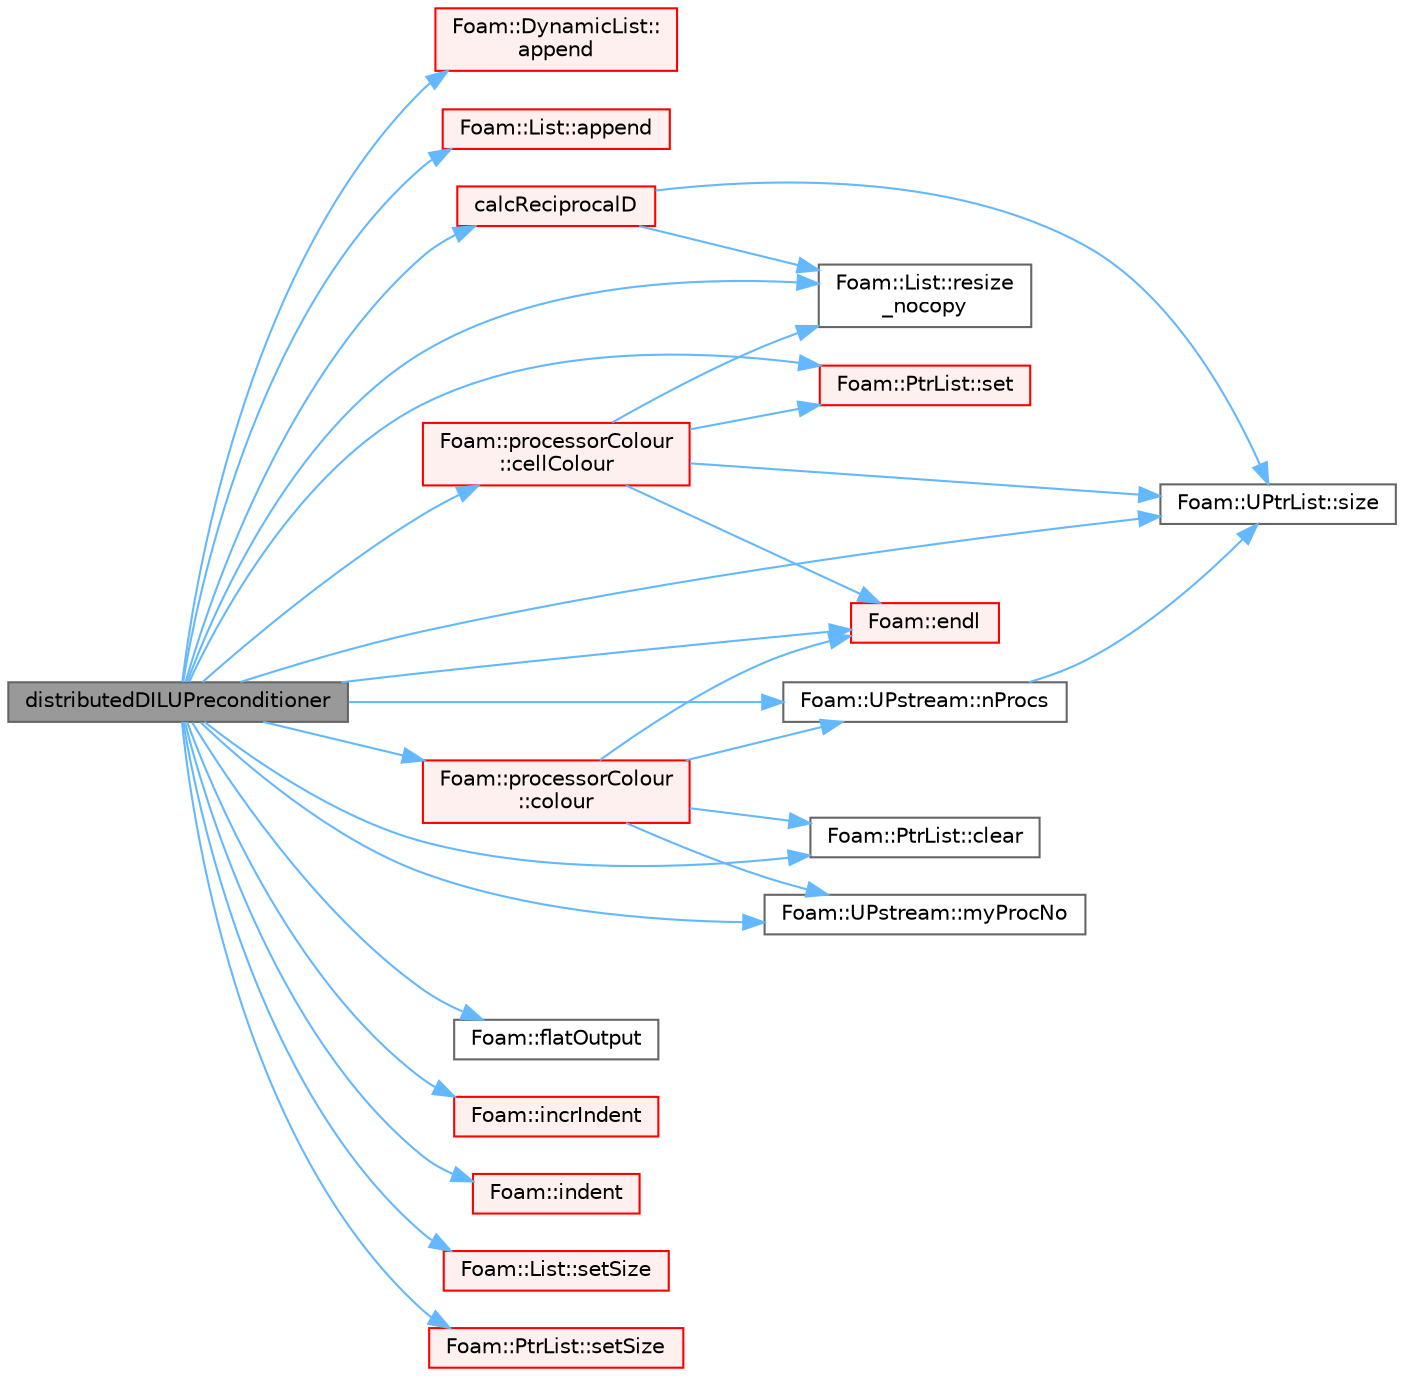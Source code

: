 digraph "distributedDILUPreconditioner"
{
 // LATEX_PDF_SIZE
  bgcolor="transparent";
  edge [fontname=Helvetica,fontsize=10,labelfontname=Helvetica,labelfontsize=10];
  node [fontname=Helvetica,fontsize=10,shape=box,height=0.2,width=0.4];
  rankdir="LR";
  Node1 [id="Node000001",label="distributedDILUPreconditioner",height=0.2,width=0.4,color="gray40", fillcolor="grey60", style="filled", fontcolor="black",tooltip=" "];
  Node1 -> Node2 [id="edge1_Node000001_Node000002",color="steelblue1",style="solid",tooltip=" "];
  Node2 [id="Node000002",label="Foam::DynamicList::\lappend",height=0.2,width=0.4,color="red", fillcolor="#FFF0F0", style="filled",URL="$classFoam_1_1DynamicList.html#a60154ba249e76de3c6733f629b579898",tooltip=" "];
  Node1 -> Node6 [id="edge2_Node000001_Node000006",color="steelblue1",style="solid",tooltip=" "];
  Node6 [id="Node000006",label="Foam::List::append",height=0.2,width=0.4,color="red", fillcolor="#FFF0F0", style="filled",URL="$classFoam_1_1List.html#a60154ba249e76de3c6733f629b579898",tooltip=" "];
  Node1 -> Node8 [id="edge3_Node000001_Node000008",color="steelblue1",style="solid",tooltip=" "];
  Node8 [id="Node000008",label="calcReciprocalD",height=0.2,width=0.4,color="red", fillcolor="#FFF0F0", style="filled",URL="$classFoam_1_1distributedDILUPreconditioner.html#adb8eaabab2cf7e54e4809d6b7c585a6c",tooltip=" "];
  Node8 -> Node13 [id="edge4_Node000008_Node000013",color="steelblue1",style="solid",tooltip=" "];
  Node13 [id="Node000013",label="Foam::List::resize\l_nocopy",height=0.2,width=0.4,color="grey40", fillcolor="white", style="filled",URL="$classFoam_1_1List.html#a241a477af704b68387136c0b94b43405",tooltip=" "];
  Node8 -> Node14 [id="edge5_Node000008_Node000014",color="steelblue1",style="solid",tooltip=" "];
  Node14 [id="Node000014",label="Foam::UPtrList::size",height=0.2,width=0.4,color="grey40", fillcolor="white", style="filled",URL="$classFoam_1_1UPtrList.html#a95603446b248fe1ecf5dc59bcc2eaff0",tooltip=" "];
  Node1 -> Node17 [id="edge6_Node000001_Node000017",color="steelblue1",style="solid",tooltip=" "];
  Node17 [id="Node000017",label="Foam::processorColour\l::cellColour",height=0.2,width=0.4,color="red", fillcolor="#FFF0F0", style="filled",URL="$classFoam_1_1processorColour.html#aa29a10eb956fe5d4f5f9802b07e57dbc",tooltip=" "];
  Node17 -> Node22 [id="edge7_Node000017_Node000022",color="steelblue1",style="solid",tooltip=" "];
  Node22 [id="Node000022",label="Foam::endl",height=0.2,width=0.4,color="red", fillcolor="#FFF0F0", style="filled",URL="$namespaceFoam.html#a7d5eca45a323264dc5fe811500ebda47",tooltip=" "];
  Node17 -> Node13 [id="edge8_Node000017_Node000013",color="steelblue1",style="solid",tooltip=" "];
  Node17 -> Node28 [id="edge9_Node000017_Node000028",color="steelblue1",style="solid",tooltip=" "];
  Node28 [id="Node000028",label="Foam::PtrList::set",height=0.2,width=0.4,color="red", fillcolor="#FFF0F0", style="filled",URL="$classFoam_1_1PtrList.html#a0e0a32f842b05e1d69f10292dc27198a",tooltip=" "];
  Node17 -> Node14 [id="edge10_Node000017_Node000014",color="steelblue1",style="solid",tooltip=" "];
  Node1 -> Node31 [id="edge11_Node000001_Node000031",color="steelblue1",style="solid",tooltip=" "];
  Node31 [id="Node000031",label="Foam::PtrList::clear",height=0.2,width=0.4,color="grey40", fillcolor="white", style="filled",URL="$classFoam_1_1PtrList.html#ac8bb3912a3ce86b15842e79d0b421204",tooltip=" "];
  Node1 -> Node32 [id="edge12_Node000001_Node000032",color="steelblue1",style="solid",tooltip=" "];
  Node32 [id="Node000032",label="Foam::processorColour\l::colour",height=0.2,width=0.4,color="red", fillcolor="#FFF0F0", style="filled",URL="$classFoam_1_1processorColour.html#afc30e983c2c994dfd3775a5d9e2b154f",tooltip=" "];
  Node32 -> Node31 [id="edge13_Node000032_Node000031",color="steelblue1",style="solid",tooltip=" "];
  Node32 -> Node22 [id="edge14_Node000032_Node000022",color="steelblue1",style="solid",tooltip=" "];
  Node32 -> Node44 [id="edge15_Node000032_Node000044",color="steelblue1",style="solid",tooltip=" "];
  Node44 [id="Node000044",label="Foam::UPstream::myProcNo",height=0.2,width=0.4,color="grey40", fillcolor="white", style="filled",URL="$classFoam_1_1UPstream.html#a18ae428d3236c638ac680fa9f506c11a",tooltip=" "];
  Node32 -> Node37 [id="edge16_Node000032_Node000037",color="steelblue1",style="solid",tooltip=" "];
  Node37 [id="Node000037",label="Foam::UPstream::nProcs",height=0.2,width=0.4,color="grey40", fillcolor="white", style="filled",URL="$classFoam_1_1UPstream.html#a7db00ff752d312e8138599b99537f5e4",tooltip=" "];
  Node37 -> Node14 [id="edge17_Node000037_Node000014",color="steelblue1",style="solid",tooltip=" "];
  Node1 -> Node22 [id="edge18_Node000001_Node000022",color="steelblue1",style="solid",tooltip=" "];
  Node1 -> Node51 [id="edge19_Node000001_Node000051",color="steelblue1",style="solid",tooltip=" "];
  Node51 [id="Node000051",label="Foam::flatOutput",height=0.2,width=0.4,color="grey40", fillcolor="white", style="filled",URL="$namespaceFoam.html#a96e2e8876d0fda12c609276ec6a0092d",tooltip=" "];
  Node1 -> Node52 [id="edge20_Node000001_Node000052",color="steelblue1",style="solid",tooltip=" "];
  Node52 [id="Node000052",label="Foam::incrIndent",height=0.2,width=0.4,color="red", fillcolor="#FFF0F0", style="filled",URL="$namespaceFoam.html#a7731a7ce298b2318e8ca1efa82593c06",tooltip=" "];
  Node1 -> Node54 [id="edge21_Node000001_Node000054",color="steelblue1",style="solid",tooltip=" "];
  Node54 [id="Node000054",label="Foam::indent",height=0.2,width=0.4,color="red", fillcolor="#FFF0F0", style="filled",URL="$namespaceFoam.html#a7e15d05978b545ad4cbf3149a70b0dbf",tooltip=" "];
  Node1 -> Node44 [id="edge22_Node000001_Node000044",color="steelblue1",style="solid",tooltip=" "];
  Node1 -> Node37 [id="edge23_Node000001_Node000037",color="steelblue1",style="solid",tooltip=" "];
  Node1 -> Node13 [id="edge24_Node000001_Node000013",color="steelblue1",style="solid",tooltip=" "];
  Node1 -> Node28 [id="edge25_Node000001_Node000028",color="steelblue1",style="solid",tooltip=" "];
  Node1 -> Node56 [id="edge26_Node000001_Node000056",color="steelblue1",style="solid",tooltip=" "];
  Node56 [id="Node000056",label="Foam::List::setSize",height=0.2,width=0.4,color="red", fillcolor="#FFF0F0", style="filled",URL="$classFoam_1_1List.html#a1a7984b90f8855606fc18a92a71fa99f",tooltip=" "];
  Node1 -> Node58 [id="edge27_Node000001_Node000058",color="steelblue1",style="solid",tooltip=" "];
  Node58 [id="Node000058",label="Foam::PtrList::setSize",height=0.2,width=0.4,color="red", fillcolor="#FFF0F0", style="filled",URL="$classFoam_1_1PtrList.html#a69101c7616426ea26b33577a730b73e8",tooltip=" "];
  Node1 -> Node14 [id="edge28_Node000001_Node000014",color="steelblue1",style="solid",tooltip=" "];
}
